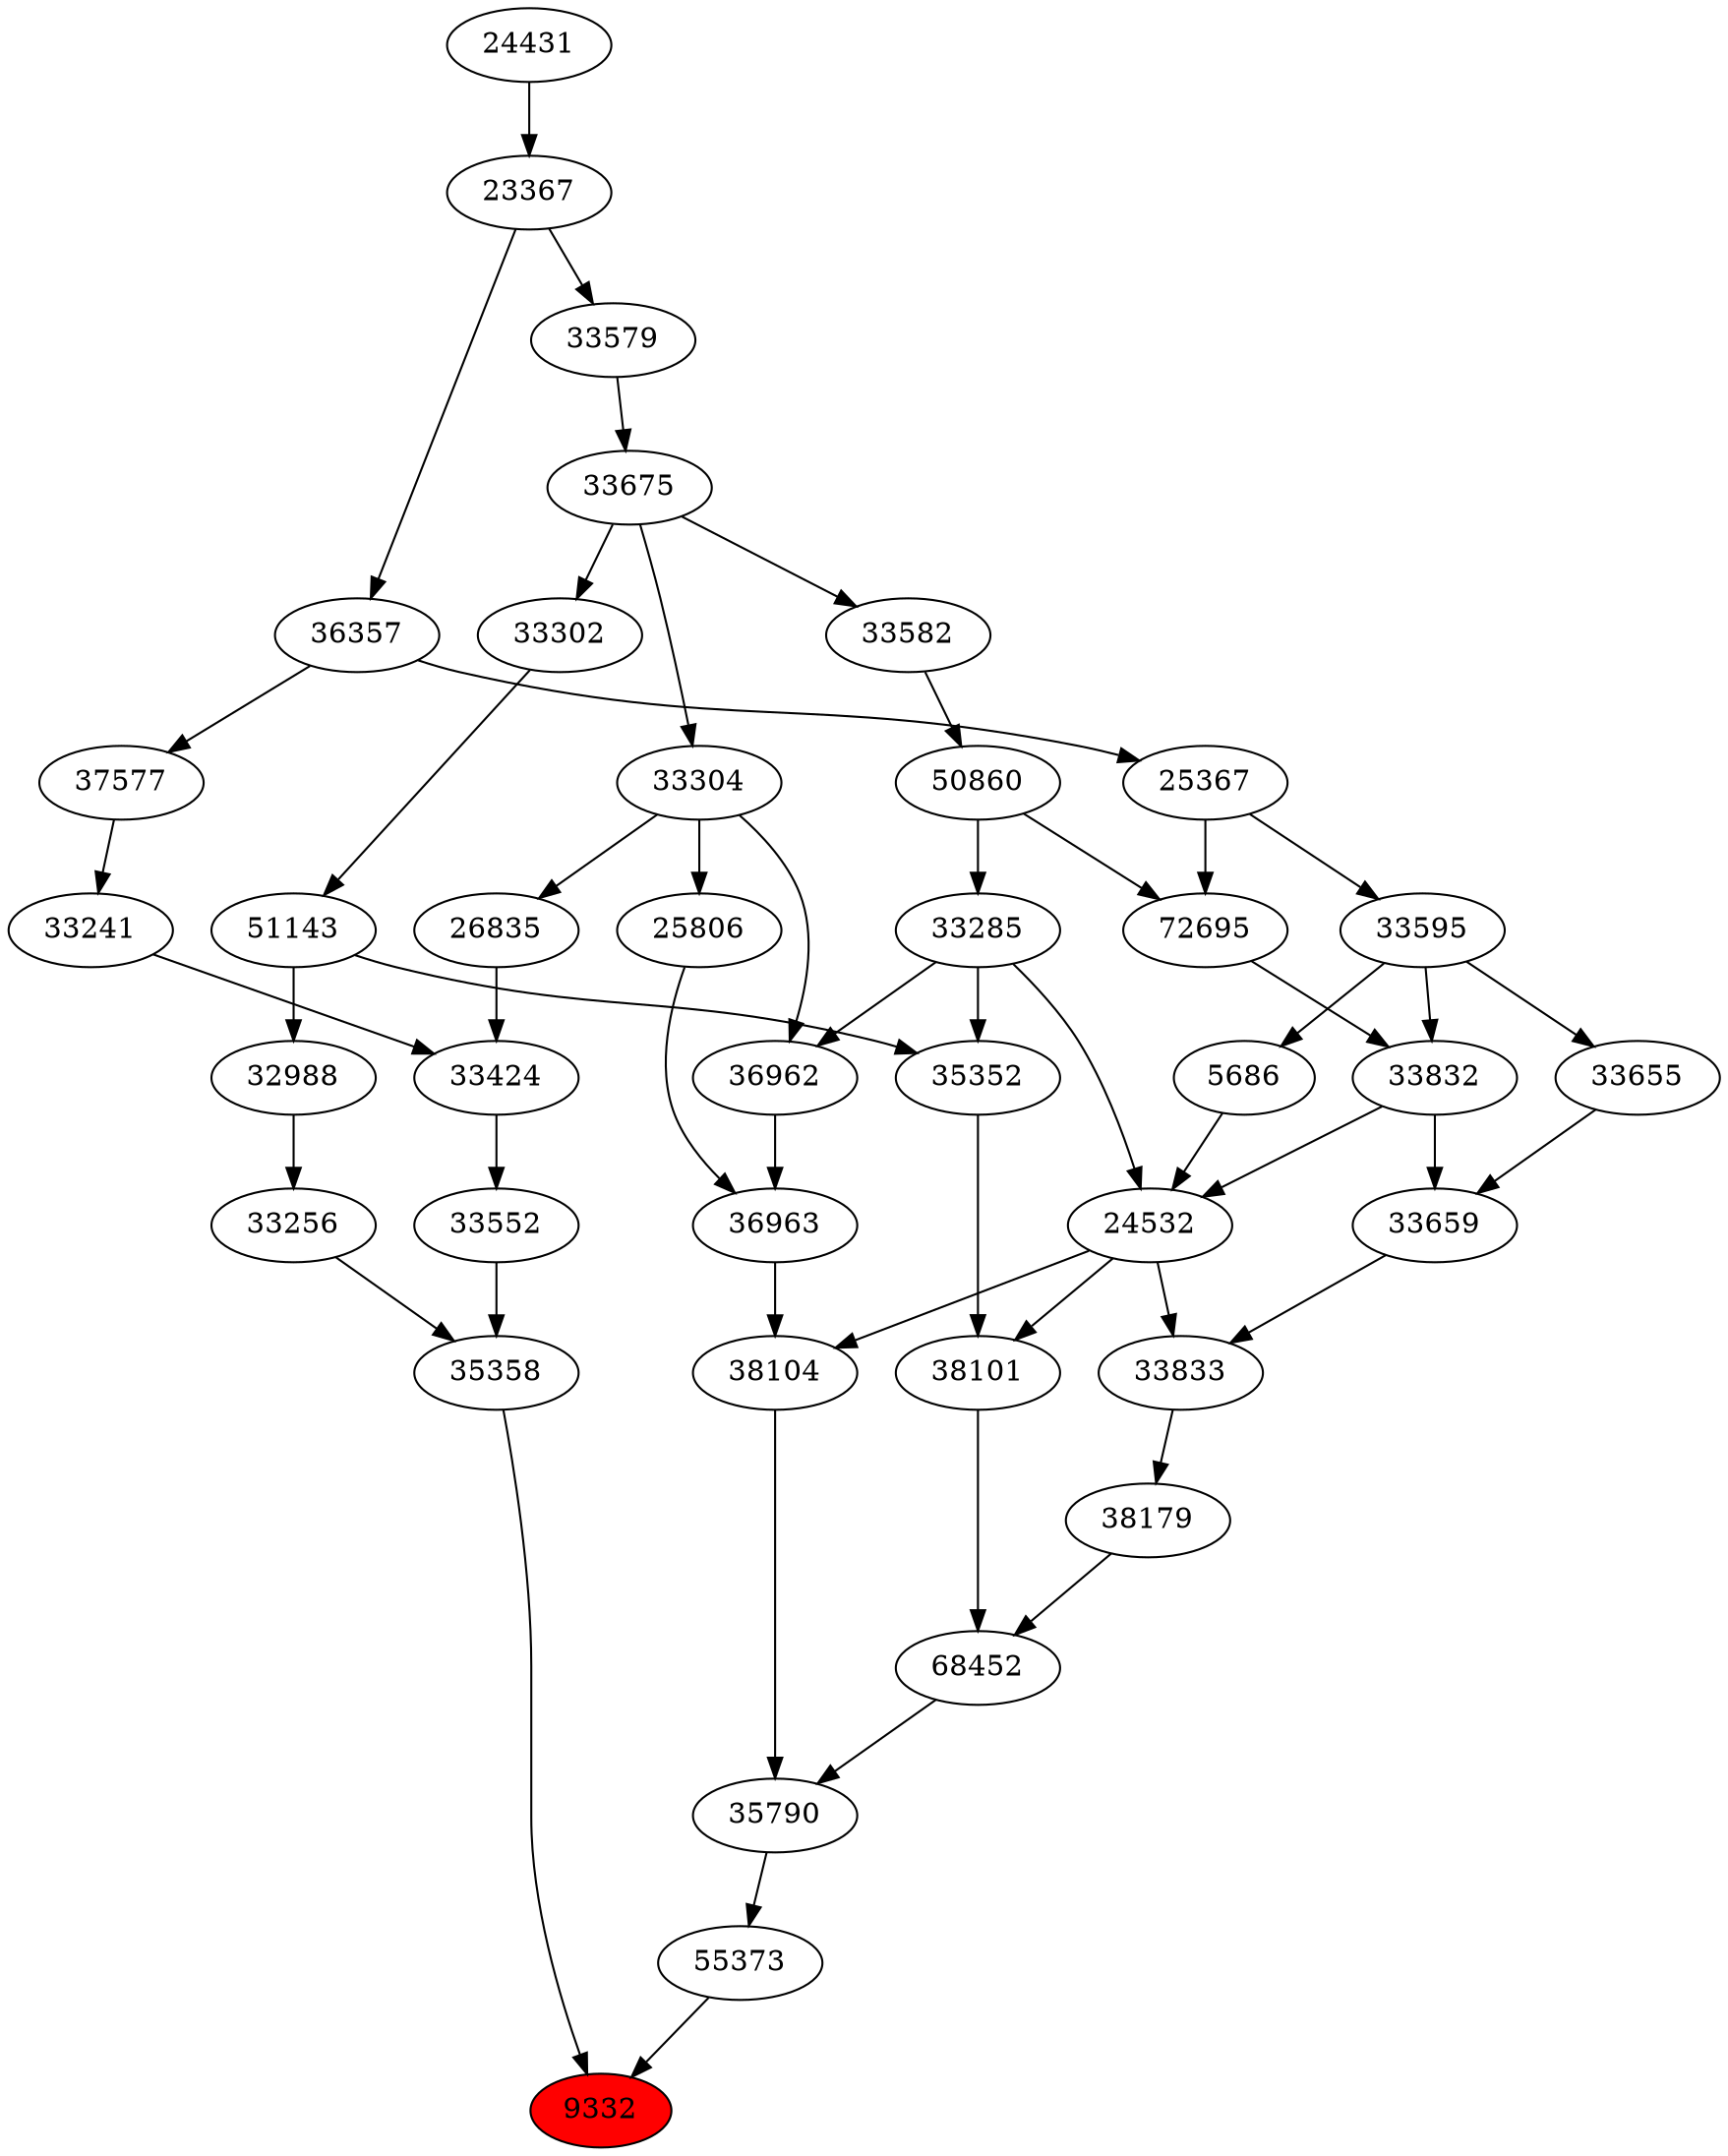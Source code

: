 strict digraph{ 
9332 [label="9332" fillcolor=red style=filled]
35358 -> 9332
55373 -> 9332
35358 [label="35358"]
33552 -> 35358
33256 -> 35358
55373 [label="55373"]
35790 -> 55373
33552 [label="33552"]
33424 -> 33552
33256 [label="33256"]
32988 -> 33256
35790 [label="35790"]
38104 -> 35790
68452 -> 35790
33424 [label="33424"]
33241 -> 33424
26835 -> 33424
32988 [label="32988"]
51143 -> 32988
38104 [label="38104"]
24532 -> 38104
36963 -> 38104
68452 [label="68452"]
38179 -> 68452
38101 -> 68452
33241 [label="33241"]
37577 -> 33241
26835 [label="26835"]
33304 -> 26835
51143 [label="51143"]
33302 -> 51143
24532 [label="24532"]
33285 -> 24532
5686 -> 24532
33832 -> 24532
36963 [label="36963"]
36962 -> 36963
25806 -> 36963
38179 [label="38179"]
33833 -> 38179
38101 [label="38101"]
24532 -> 38101
35352 -> 38101
37577 [label="37577"]
36357 -> 37577
33304 [label="33304"]
33675 -> 33304
33302 [label="33302"]
33675 -> 33302
33285 [label="33285"]
50860 -> 33285
5686 [label="5686"]
33595 -> 5686
33832 [label="33832"]
72695 -> 33832
33595 -> 33832
36962 [label="36962"]
33285 -> 36962
33304 -> 36962
25806 [label="25806"]
33304 -> 25806
33833 [label="33833"]
33659 -> 33833
24532 -> 33833
35352 [label="35352"]
33285 -> 35352
51143 -> 35352
36357 [label="36357"]
23367 -> 36357
33675 [label="33675"]
33579 -> 33675
50860 [label="50860"]
33582 -> 50860
33595 [label="33595"]
25367 -> 33595
72695 [label="72695"]
50860 -> 72695
25367 -> 72695
33659 [label="33659"]
33655 -> 33659
33832 -> 33659
23367 [label="23367"]
24431 -> 23367
33579 [label="33579"]
23367 -> 33579
33582 [label="33582"]
33675 -> 33582
25367 [label="25367"]
36357 -> 25367
33655 [label="33655"]
33595 -> 33655
24431 [label="24431"]
}